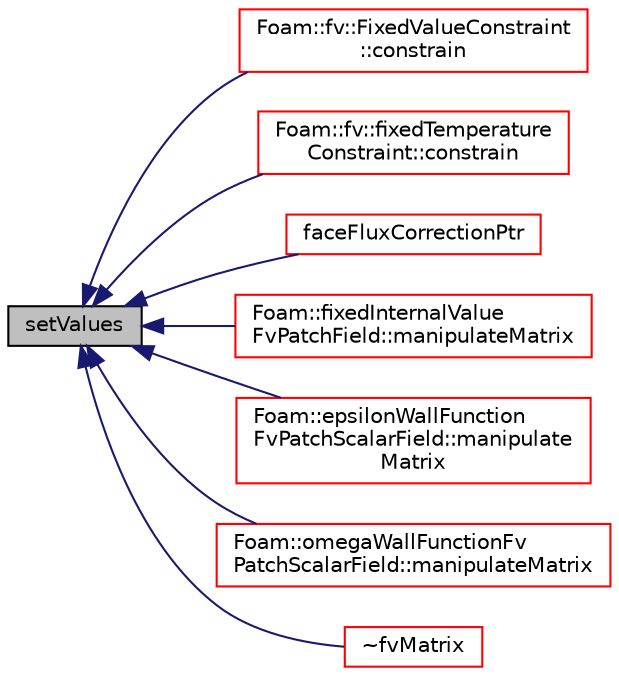 digraph "setValues"
{
  bgcolor="transparent";
  edge [fontname="Helvetica",fontsize="10",labelfontname="Helvetica",labelfontsize="10"];
  node [fontname="Helvetica",fontsize="10",shape=record];
  rankdir="LR";
  Node2778 [label="setValues",height=0.2,width=0.4,color="black", fillcolor="grey75", style="filled", fontcolor="black"];
  Node2778 -> Node2779 [dir="back",color="midnightblue",fontsize="10",style="solid",fontname="Helvetica"];
  Node2779 [label="Foam::fv::FixedValueConstraint\l::constrain",height=0.2,width=0.4,color="red",URL="$a24561.html#a84f8740faf063eaa4abc12ba6a09781e",tooltip="Set value on field. "];
  Node2778 -> Node2781 [dir="back",color="midnightblue",fontsize="10",style="solid",fontname="Helvetica"];
  Node2781 [label="Foam::fv::fixedTemperature\lConstraint::constrain",height=0.2,width=0.4,color="red",URL="$a24557.html#a719f23bf798c0b02e63d9c1308836c87",tooltip="Constrain energy equation to fix the temperature. "];
  Node2778 -> Node2784 [dir="back",color="midnightblue",fontsize="10",style="solid",fontname="Helvetica"];
  Node2784 [label="faceFluxCorrectionPtr",height=0.2,width=0.4,color="red",URL="$a23173.html#abca4d525cb7a95854e0bbc373847fef2",tooltip="Return pointer to face-flux non-orthogonal correction field. "];
  Node2778 -> Node2789 [dir="back",color="midnightblue",fontsize="10",style="solid",fontname="Helvetica"];
  Node2789 [label="Foam::fixedInternalValue\lFvPatchField::manipulateMatrix",height=0.2,width=0.4,color="red",URL="$a22897.html#a918a7a9b6883ae2da430decb238332e0",tooltip="Manipulate a matrix. "];
  Node2778 -> Node2792 [dir="back",color="midnightblue",fontsize="10",style="solid",fontname="Helvetica"];
  Node2792 [label="Foam::epsilonWallFunction\lFvPatchScalarField::manipulate\lMatrix",height=0.2,width=0.4,color="red",URL="$a32129.html#a3f0cafc1e1afd9a71ada8385e3fa343a",tooltip="Manipulate matrix. "];
  Node2778 -> Node2796 [dir="back",color="midnightblue",fontsize="10",style="solid",fontname="Helvetica"];
  Node2796 [label="Foam::omegaWallFunctionFv\lPatchScalarField::manipulateMatrix",height=0.2,width=0.4,color="red",URL="$a32181.html#a3f0cafc1e1afd9a71ada8385e3fa343a",tooltip="Manipulate matrix. "];
  Node2778 -> Node2800 [dir="back",color="midnightblue",fontsize="10",style="solid",fontname="Helvetica"];
  Node2800 [label="~fvMatrix",height=0.2,width=0.4,color="red",URL="$a23173.html#a5df9d9b8519b327a09188e67b13fbea1",tooltip="Destructor. "];
}
